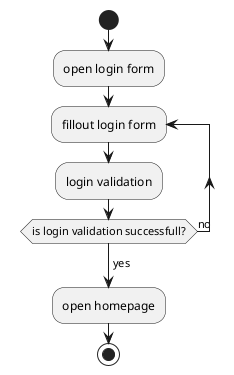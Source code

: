 @startuml login activity diagram

start
:open login form;
repeat :fillout login form;
:login validation;
repeat while (is login validation successfull?) is (no)
-> yes;
:open homepage;
stop

@enduml